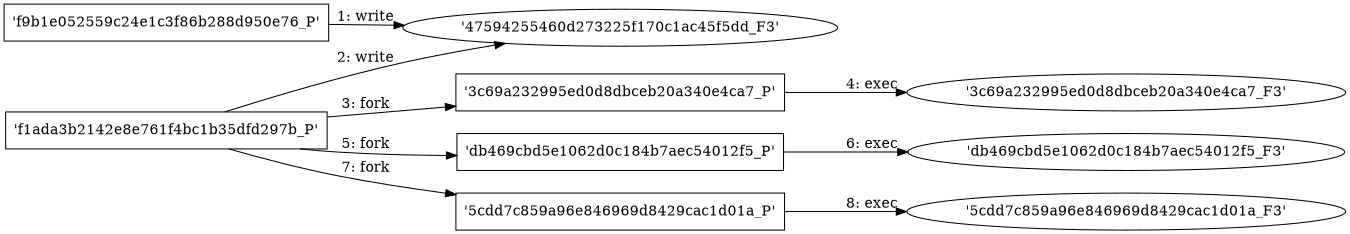 digraph "D:\Learning\Paper\apt\基于CTI的攻击预警\Dataset\攻击图\ASGfromALLCTI\Wipers - Destruction as a means to an end.dot" {
rankdir="LR"
size="9"
fixedsize="false"
splines="true"
nodesep=0.3
ranksep=0
fontsize=10
overlap="scalexy"
engine= "neato"
	"'47594255460d273225f170c1ac45f5dd_F3'" [node_type=file shape=ellipse]
	"'f9b1e052559c24e1c3f86b288d950e76_P'" [node_type=Process shape=box]
	"'f9b1e052559c24e1c3f86b288d950e76_P'" -> "'47594255460d273225f170c1ac45f5dd_F3'" [label="1: write"]
	"'47594255460d273225f170c1ac45f5dd_F3'" [node_type=file shape=ellipse]
	"'f1ada3b2142e8e761f4bc1b35dfd297b_P'" [node_type=Process shape=box]
	"'f1ada3b2142e8e761f4bc1b35dfd297b_P'" -> "'47594255460d273225f170c1ac45f5dd_F3'" [label="2: write"]
	"'f1ada3b2142e8e761f4bc1b35dfd297b_P'" [node_type=Process shape=box]
	"'3c69a232995ed0d8dbceb20a340e4ca7_P'" [node_type=Process shape=box]
	"'f1ada3b2142e8e761f4bc1b35dfd297b_P'" -> "'3c69a232995ed0d8dbceb20a340e4ca7_P'" [label="3: fork"]
	"'3c69a232995ed0d8dbceb20a340e4ca7_P'" [node_type=Process shape=box]
	"'3c69a232995ed0d8dbceb20a340e4ca7_F3'" [node_type=File shape=ellipse]
	"'3c69a232995ed0d8dbceb20a340e4ca7_P'" -> "'3c69a232995ed0d8dbceb20a340e4ca7_F3'" [label="4: exec"]
	"'f1ada3b2142e8e761f4bc1b35dfd297b_P'" [node_type=Process shape=box]
	"'db469cbd5e1062d0c184b7aec54012f5_P'" [node_type=Process shape=box]
	"'f1ada3b2142e8e761f4bc1b35dfd297b_P'" -> "'db469cbd5e1062d0c184b7aec54012f5_P'" [label="5: fork"]
	"'db469cbd5e1062d0c184b7aec54012f5_P'" [node_type=Process shape=box]
	"'db469cbd5e1062d0c184b7aec54012f5_F3'" [node_type=File shape=ellipse]
	"'db469cbd5e1062d0c184b7aec54012f5_P'" -> "'db469cbd5e1062d0c184b7aec54012f5_F3'" [label="6: exec"]
	"'f1ada3b2142e8e761f4bc1b35dfd297b_P'" [node_type=Process shape=box]
	"'5cdd7c859a96e846969d8429cac1d01a_P'" [node_type=Process shape=box]
	"'f1ada3b2142e8e761f4bc1b35dfd297b_P'" -> "'5cdd7c859a96e846969d8429cac1d01a_P'" [label="7: fork"]
	"'5cdd7c859a96e846969d8429cac1d01a_P'" [node_type=Process shape=box]
	"'5cdd7c859a96e846969d8429cac1d01a_F3'" [node_type=File shape=ellipse]
	"'5cdd7c859a96e846969d8429cac1d01a_P'" -> "'5cdd7c859a96e846969d8429cac1d01a_F3'" [label="8: exec"]
}

